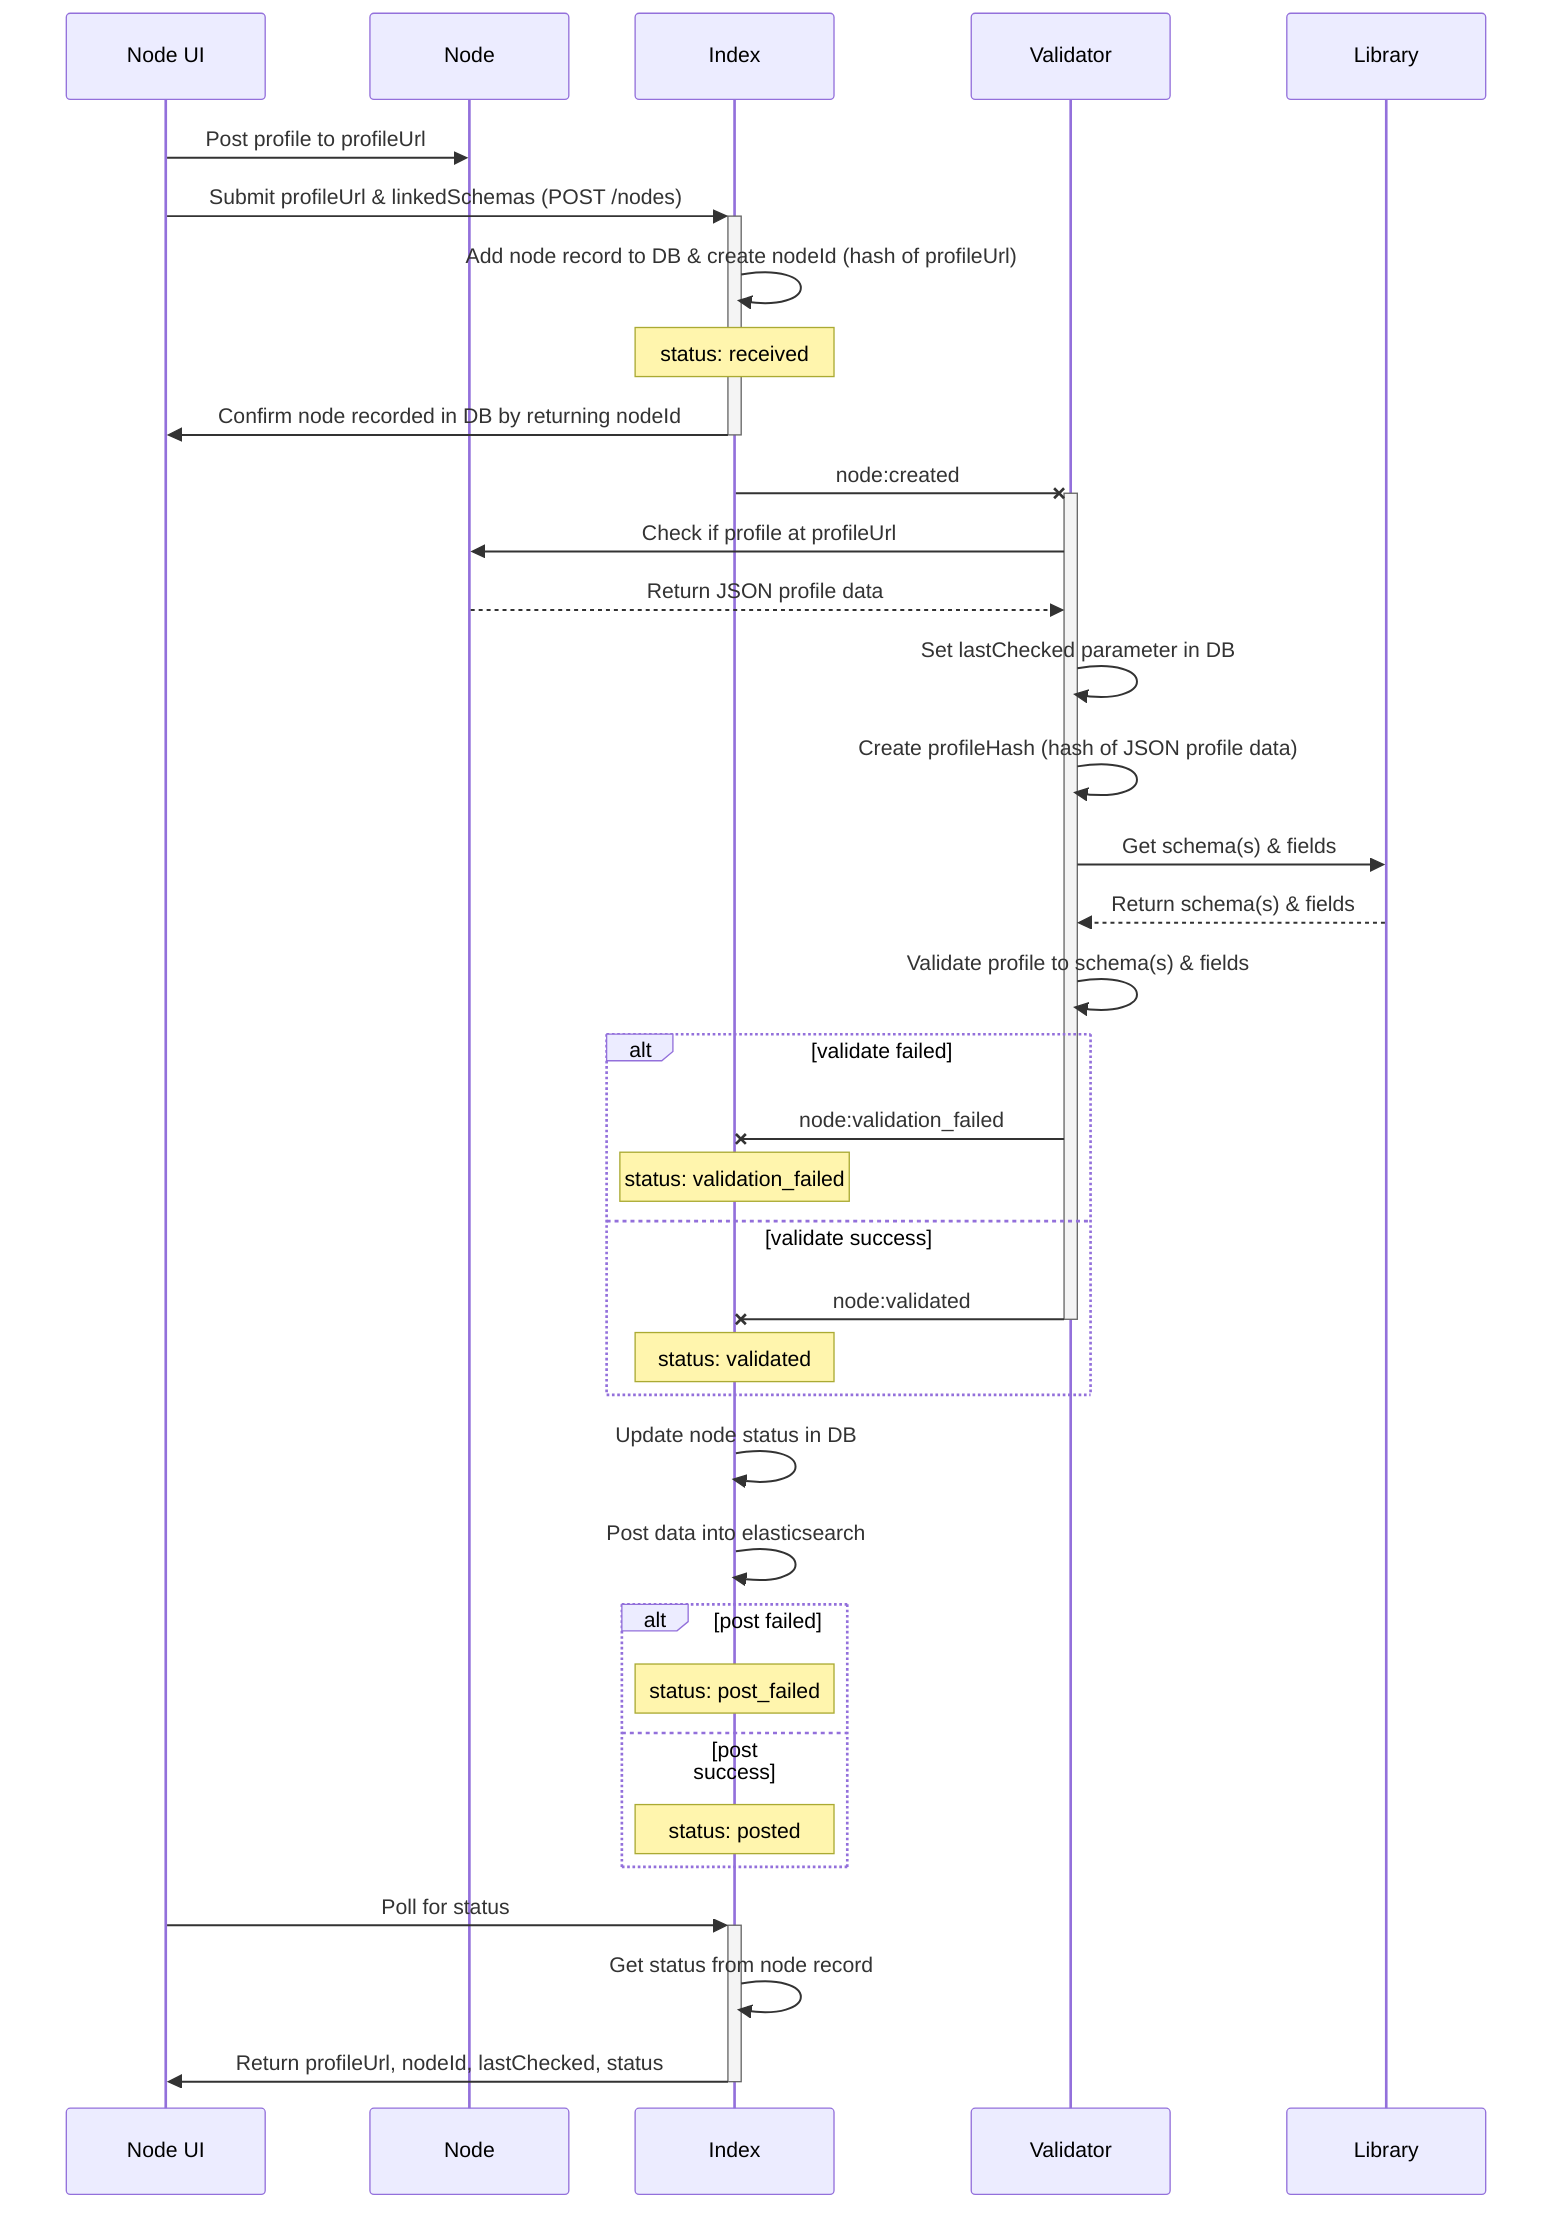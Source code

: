 sequenceDiagram
    participant Node UI
    participant Node
    participant Index
    participant Validator
    participant Library

    Node UI->>Node: Post profile to profileUrl
    Node UI->>+Index: Submit profileUrl & linkedSchemas (POST /nodes)
    Index->>Index: Add node record to DB & create nodeId (hash of profileUrl)
    Note over Index: status: received
    Index->>-Node UI: Confirm node recorded in DB by returning nodeId
    Index-x+Validator: node:created
    Validator->>Node: Check if profile at profileUrl
    Node-->>Validator: Return JSON profile data
    Validator->>Validator: Set lastChecked parameter in DB
    Validator->>Validator: Create profileHash (hash of JSON profile data)
    Validator->>Library: Get schema(s) & fields
    Library-->>Validator: Return schema(s) & fields
    Validator->>Validator: Validate profile to schema(s) & fields
    alt validate failed
    Validator-xIndex: node:validation_failed
    Note over Index: status: validation_failed
    else validate success
    Validator-x-Index: node:validated
    Note over Index: status: validated
    end
    Index->>Index: Update node status in DB

    Index->>Index: Post data into elasticsearch
    alt post failed
    Note over Index: status: post_failed
    else post success
    Note over Index: status: posted
    end
    Node UI->>+Index: Poll for status
    Index->>Index: Get status from node record
    Index->>-Node UI: Return profileUrl, nodeId, lastChecked, status